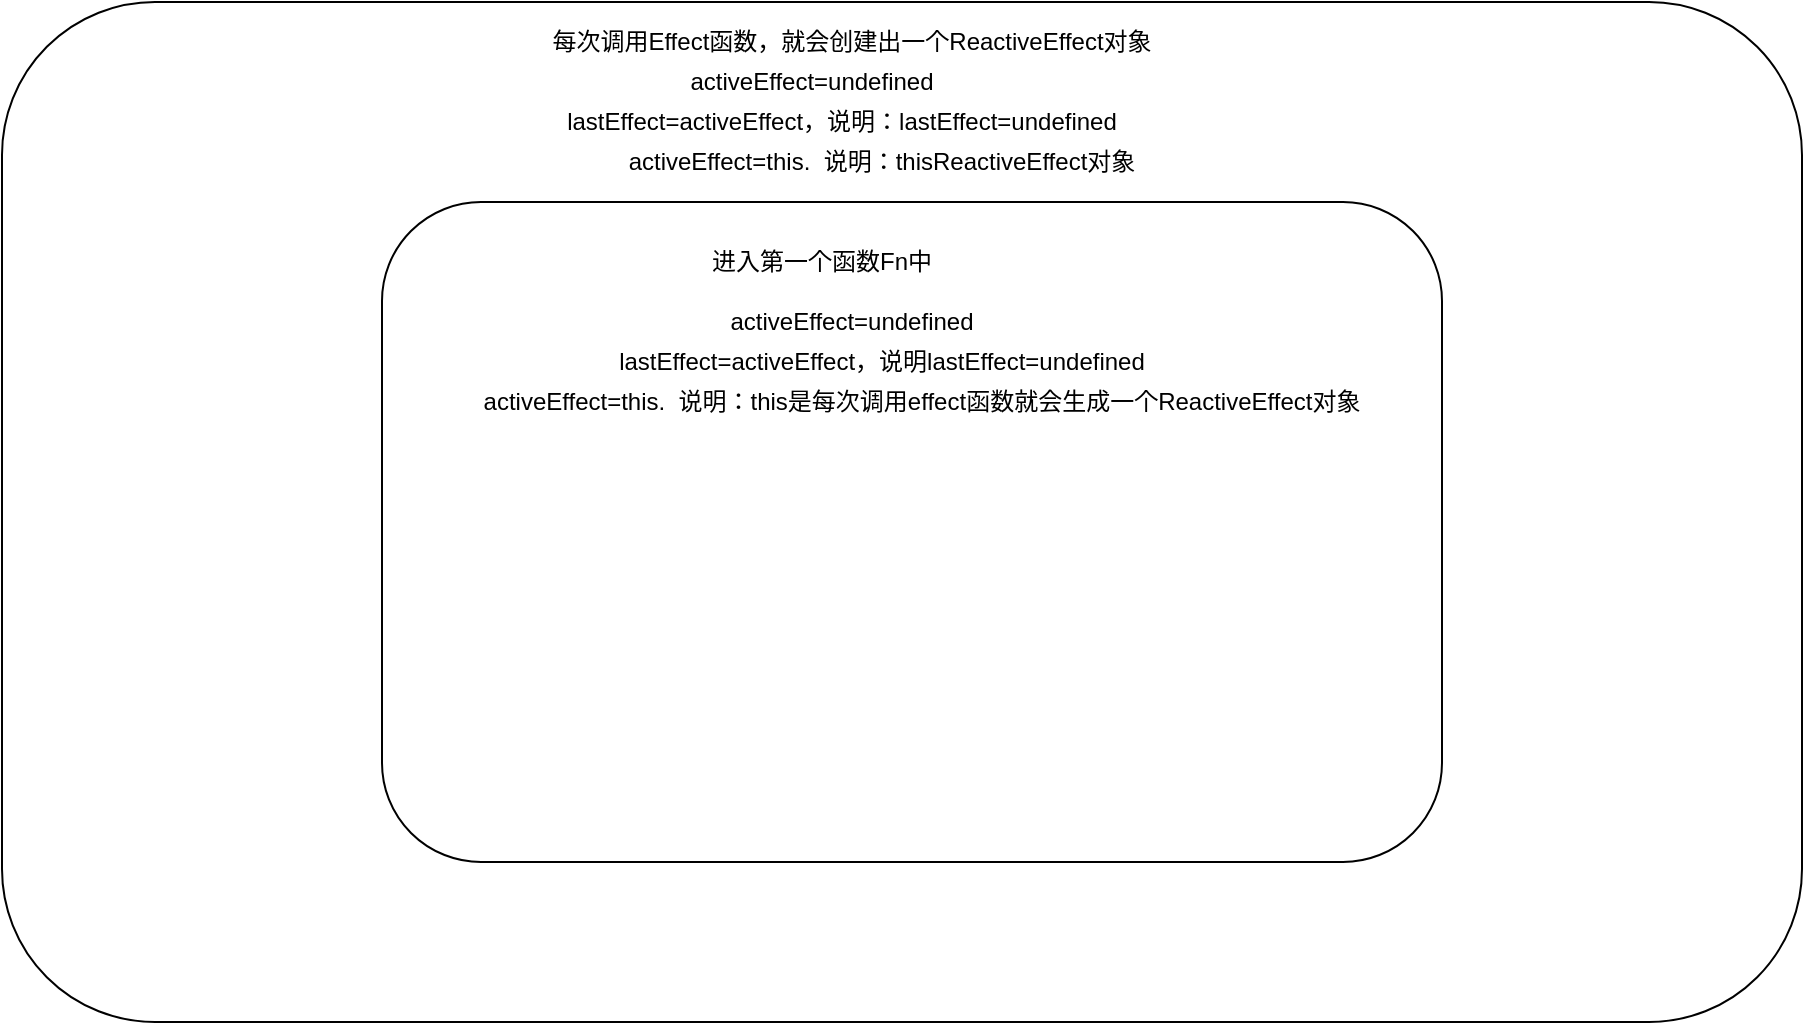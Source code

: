 <mxfile version="26.0.14">
  <diagram name="第 1 页" id="z9Jr99tSmFlpplYTcZvV">
    <mxGraphModel dx="1434" dy="746" grid="1" gridSize="10" guides="1" tooltips="1" connect="1" arrows="1" fold="1" page="1" pageScale="1" pageWidth="827" pageHeight="1169" math="0" shadow="0">
      <root>
        <mxCell id="0" />
        <mxCell id="1" parent="0" />
        <mxCell id="sXzzIV1jn2jNWPtJPwHh-5" value="" style="rounded=1;whiteSpace=wrap;html=1;" vertex="1" parent="1">
          <mxGeometry x="60" y="40" width="900" height="510" as="geometry" />
        </mxCell>
        <UserObject label="activeEffect=undefined" placeholders="1" name="Variable" id="sXzzIV1jn2jNWPtJPwHh-7">
          <mxCell style="text;html=1;strokeColor=none;fillColor=none;align=center;verticalAlign=middle;whiteSpace=wrap;overflow=hidden;" vertex="1" parent="1">
            <mxGeometry x="390" y="70" width="150" height="20" as="geometry" />
          </mxCell>
        </UserObject>
        <mxCell id="sXzzIV1jn2jNWPtJPwHh-8" value="" style="rounded=1;whiteSpace=wrap;html=1;" vertex="1" parent="1">
          <mxGeometry x="250" y="140" width="530" height="330" as="geometry" />
        </mxCell>
        <UserObject label="lastEffect=activeEffect，说明：lastEffect=undefined" placeholders="1" name="Variable" id="sXzzIV1jn2jNWPtJPwHh-10">
          <mxCell style="text;html=1;strokeColor=none;fillColor=none;align=center;verticalAlign=middle;whiteSpace=wrap;overflow=hidden;" vertex="1" parent="1">
            <mxGeometry x="230" y="90" width="500" height="20" as="geometry" />
          </mxCell>
        </UserObject>
        <UserObject label="activeEffect=this.&amp;nbsp; 说明：thisReactiveEffect对象" placeholders="1" name="Variable" id="sXzzIV1jn2jNWPtJPwHh-11">
          <mxCell style="text;html=1;strokeColor=none;fillColor=none;align=center;verticalAlign=middle;whiteSpace=wrap;overflow=hidden;" vertex="1" parent="1">
            <mxGeometry x="250" y="110" width="500" height="20" as="geometry" />
          </mxCell>
        </UserObject>
        <UserObject label="进入第一个函数Fn中" placeholders="1" name="Variable" id="sXzzIV1jn2jNWPtJPwHh-12">
          <mxCell style="text;html=1;strokeColor=none;fillColor=none;align=center;verticalAlign=middle;whiteSpace=wrap;overflow=hidden;" vertex="1" parent="1">
            <mxGeometry x="220" y="160" width="500" height="20" as="geometry" />
          </mxCell>
        </UserObject>
        <UserObject label="activeEffect=undefined" placeholders="1" name="Variable" id="sXzzIV1jn2jNWPtJPwHh-16">
          <mxCell style="text;html=1;strokeColor=none;fillColor=none;align=center;verticalAlign=middle;whiteSpace=wrap;overflow=hidden;" vertex="1" parent="1">
            <mxGeometry x="410" y="190" width="150" height="20" as="geometry" />
          </mxCell>
        </UserObject>
        <UserObject label="lastEffect=activeEffect，说明lastEffect=undefined" placeholders="1" name="Variable" id="sXzzIV1jn2jNWPtJPwHh-17">
          <mxCell style="text;html=1;strokeColor=none;fillColor=none;align=center;verticalAlign=middle;whiteSpace=wrap;overflow=hidden;" vertex="1" parent="1">
            <mxGeometry x="250" y="210" width="500" height="20" as="geometry" />
          </mxCell>
        </UserObject>
        <UserObject label="activeEffect=this.&amp;nbsp; 说明：this是每次调用effect函数就会生成一个ReactiveEffect对象" placeholders="1" name="Variable" id="sXzzIV1jn2jNWPtJPwHh-18">
          <mxCell style="text;html=1;strokeColor=none;fillColor=none;align=center;verticalAlign=middle;whiteSpace=wrap;overflow=hidden;" vertex="1" parent="1">
            <mxGeometry x="270" y="230" width="500" height="20" as="geometry" />
          </mxCell>
        </UserObject>
        <UserObject label="每次调用Effect函数，就会创建出一个ReactiveEffect对象" placeholders="1" name="Variable" id="sXzzIV1jn2jNWPtJPwHh-19">
          <mxCell style="text;html=1;strokeColor=none;fillColor=none;align=center;verticalAlign=middle;whiteSpace=wrap;overflow=hidden;" vertex="1" parent="1">
            <mxGeometry x="250" y="50" width="470" height="20" as="geometry" />
          </mxCell>
        </UserObject>
      </root>
    </mxGraphModel>
  </diagram>
</mxfile>
